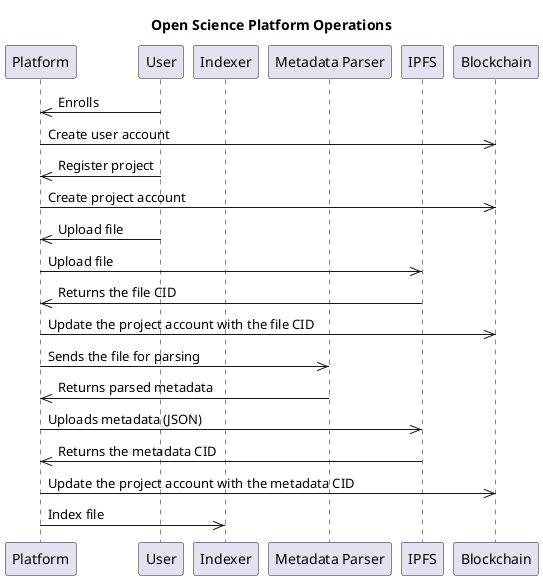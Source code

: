 @startuml

title Open Science Platform Operations

participant Platform as "Platform"
participant User as "User"
participant Indexer as "Indexer"
participant Parser as "Metadata Parser"
participant IPFS as "IPFS"
participant Blockchain as "Blockchain"

User ->> Platform: Enrolls
Platform ->> Blockchain: Create user account
User ->> Platform: Register project
Platform ->> Blockchain: Create project account

User ->> Platform: Upload file
Platform ->> IPFS: Upload file
IPFS ->> Platform: Returns the file CID
Platform ->> Blockchain: Update the project account with the file CID
Platform ->> Parser: Sends the file for parsing
Parser ->> Platform: Returns parsed metadata
Platform ->> IPFS: Uploads metadata (JSON)
IPFS ->> Platform: Returns the metadata CID
Platform ->> Blockchain: Update the project account with the metadata CID
Platform ->> Indexer: Index file

@enduml
